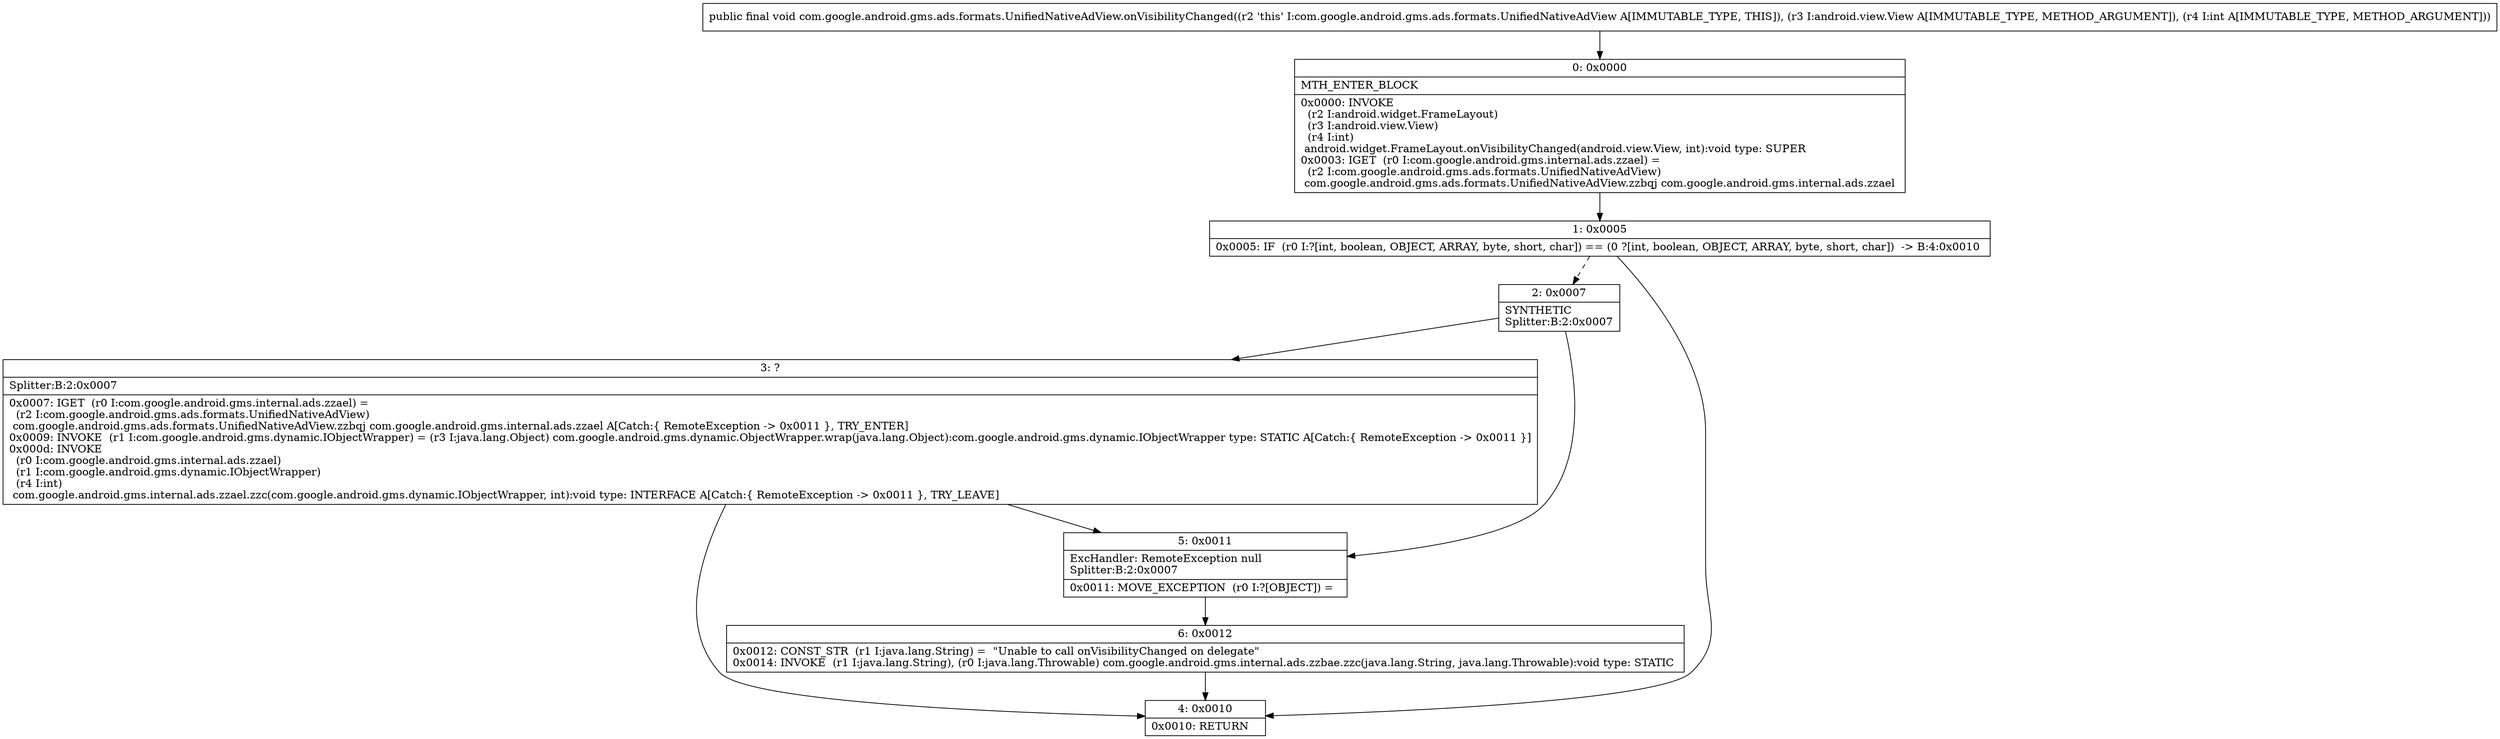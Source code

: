 digraph "CFG forcom.google.android.gms.ads.formats.UnifiedNativeAdView.onVisibilityChanged(Landroid\/view\/View;I)V" {
Node_0 [shape=record,label="{0\:\ 0x0000|MTH_ENTER_BLOCK\l|0x0000: INVOKE  \l  (r2 I:android.widget.FrameLayout)\l  (r3 I:android.view.View)\l  (r4 I:int)\l android.widget.FrameLayout.onVisibilityChanged(android.view.View, int):void type: SUPER \l0x0003: IGET  (r0 I:com.google.android.gms.internal.ads.zzael) = \l  (r2 I:com.google.android.gms.ads.formats.UnifiedNativeAdView)\l com.google.android.gms.ads.formats.UnifiedNativeAdView.zzbqj com.google.android.gms.internal.ads.zzael \l}"];
Node_1 [shape=record,label="{1\:\ 0x0005|0x0005: IF  (r0 I:?[int, boolean, OBJECT, ARRAY, byte, short, char]) == (0 ?[int, boolean, OBJECT, ARRAY, byte, short, char])  \-\> B:4:0x0010 \l}"];
Node_2 [shape=record,label="{2\:\ 0x0007|SYNTHETIC\lSplitter:B:2:0x0007\l}"];
Node_3 [shape=record,label="{3\:\ ?|Splitter:B:2:0x0007\l|0x0007: IGET  (r0 I:com.google.android.gms.internal.ads.zzael) = \l  (r2 I:com.google.android.gms.ads.formats.UnifiedNativeAdView)\l com.google.android.gms.ads.formats.UnifiedNativeAdView.zzbqj com.google.android.gms.internal.ads.zzael A[Catch:\{ RemoteException \-\> 0x0011 \}, TRY_ENTER]\l0x0009: INVOKE  (r1 I:com.google.android.gms.dynamic.IObjectWrapper) = (r3 I:java.lang.Object) com.google.android.gms.dynamic.ObjectWrapper.wrap(java.lang.Object):com.google.android.gms.dynamic.IObjectWrapper type: STATIC A[Catch:\{ RemoteException \-\> 0x0011 \}]\l0x000d: INVOKE  \l  (r0 I:com.google.android.gms.internal.ads.zzael)\l  (r1 I:com.google.android.gms.dynamic.IObjectWrapper)\l  (r4 I:int)\l com.google.android.gms.internal.ads.zzael.zzc(com.google.android.gms.dynamic.IObjectWrapper, int):void type: INTERFACE A[Catch:\{ RemoteException \-\> 0x0011 \}, TRY_LEAVE]\l}"];
Node_4 [shape=record,label="{4\:\ 0x0010|0x0010: RETURN   \l}"];
Node_5 [shape=record,label="{5\:\ 0x0011|ExcHandler: RemoteException null\lSplitter:B:2:0x0007\l|0x0011: MOVE_EXCEPTION  (r0 I:?[OBJECT]) =  \l}"];
Node_6 [shape=record,label="{6\:\ 0x0012|0x0012: CONST_STR  (r1 I:java.lang.String) =  \"Unable to call onVisibilityChanged on delegate\" \l0x0014: INVOKE  (r1 I:java.lang.String), (r0 I:java.lang.Throwable) com.google.android.gms.internal.ads.zzbae.zzc(java.lang.String, java.lang.Throwable):void type: STATIC \l}"];
MethodNode[shape=record,label="{public final void com.google.android.gms.ads.formats.UnifiedNativeAdView.onVisibilityChanged((r2 'this' I:com.google.android.gms.ads.formats.UnifiedNativeAdView A[IMMUTABLE_TYPE, THIS]), (r3 I:android.view.View A[IMMUTABLE_TYPE, METHOD_ARGUMENT]), (r4 I:int A[IMMUTABLE_TYPE, METHOD_ARGUMENT])) }"];
MethodNode -> Node_0;
Node_0 -> Node_1;
Node_1 -> Node_2[style=dashed];
Node_1 -> Node_4;
Node_2 -> Node_3;
Node_2 -> Node_5;
Node_3 -> Node_4;
Node_3 -> Node_5;
Node_5 -> Node_6;
Node_6 -> Node_4;
}

